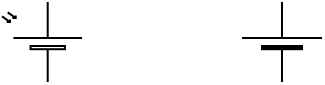 <mxfile version="10.3.5" type="github"><diagram id="W8peJvi1jvLGDPFlY2qT" name="Seite-1"><mxGraphModel dx="1171" dy="768" grid="1" gridSize="10" guides="1" tooltips="1" connect="1" arrows="1" fold="1" page="1" pageScale="1" pageWidth="1169" pageHeight="827" math="0" shadow="0"><root><mxCell id="0"/><mxCell id="1" parent="0"/><mxCell id="Iqop_hslXBYUxbX6QJUq-5" value="" style="verticalLabelPosition=bottom;shadow=0;dashed=0;align=center;fillColor=#000000;strokeColor=#000000;html=1;verticalAlign=top;strokeWidth=1;shape=mxgraph.electrical.miscellaneous.monocell_battery;direction=north;" vertex="1" parent="1"><mxGeometry x="200" y="360" width="40" height="40" as="geometry"/></mxCell><mxCell id="Iqop_hslXBYUxbX6QJUq-6" value="" style="verticalLabelPosition=bottom;shadow=0;dashed=0;align=center;fillColor=#ffffff;html=1;verticalAlign=top;strokeWidth=1;shape=mxgraph.electrical.opto_electronics.solar_cell;direction=north;" vertex="1" parent="1"><mxGeometry x="80" y="360" width="40" height="40" as="geometry"/></mxCell></root></mxGraphModel></diagram></mxfile>
